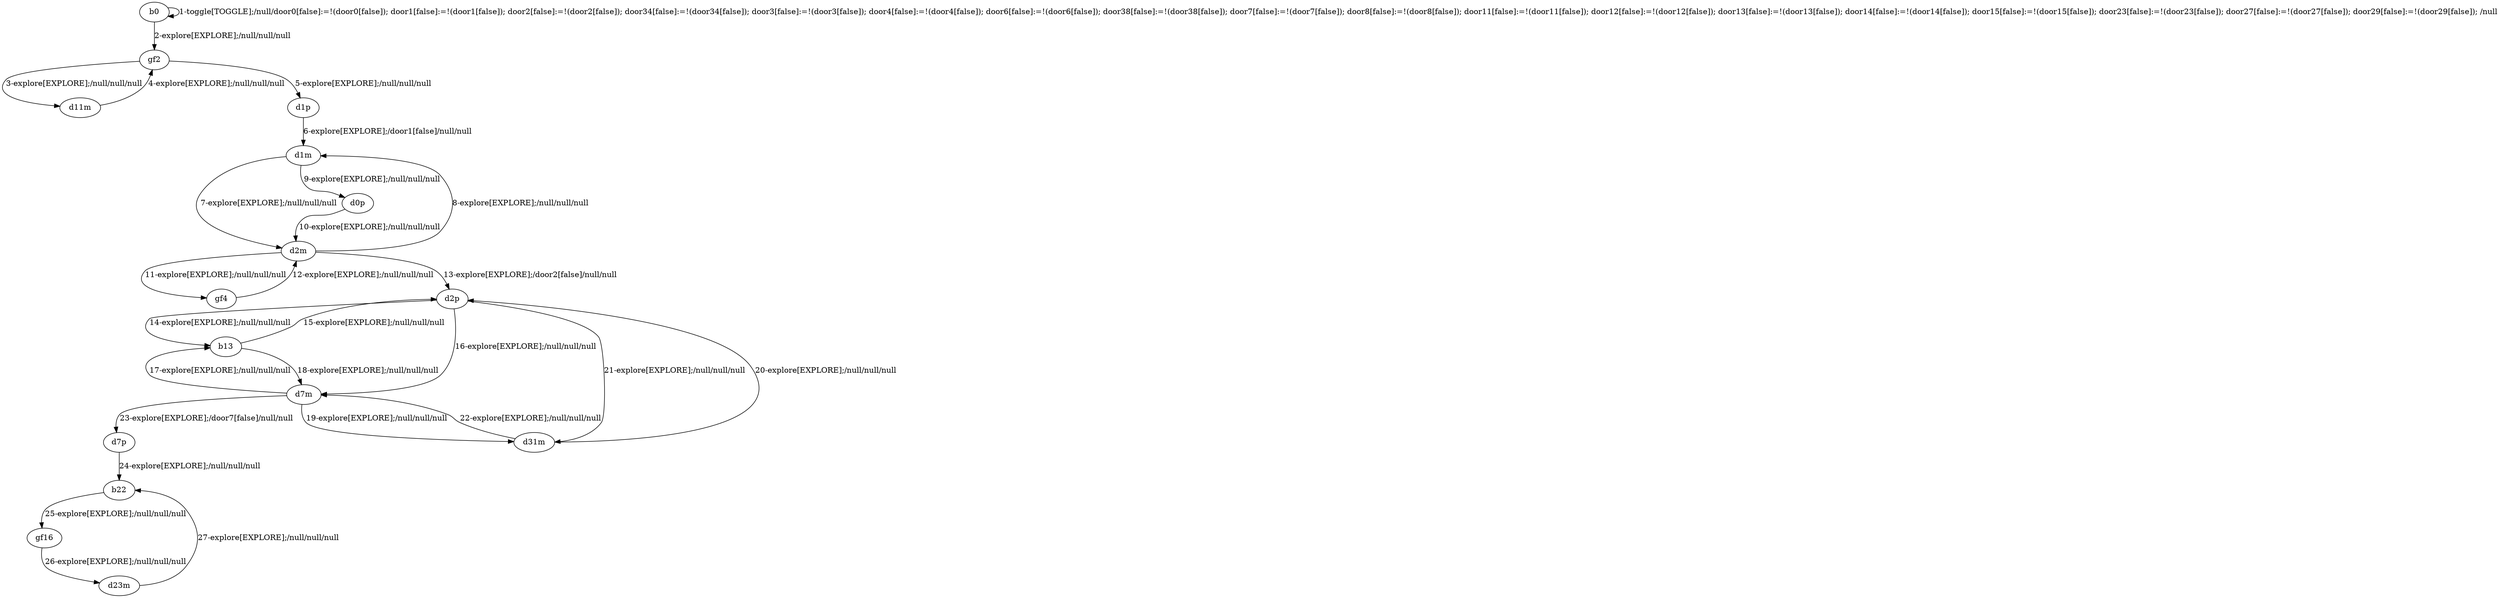 # Total number of goals covered by this test: 1
# b22 --> gf16

digraph g {
"b0" -> "b0" [label = "1-toggle[TOGGLE];/null/door0[false]:=!(door0[false]); door1[false]:=!(door1[false]); door2[false]:=!(door2[false]); door34[false]:=!(door34[false]); door3[false]:=!(door3[false]); door4[false]:=!(door4[false]); door6[false]:=!(door6[false]); door38[false]:=!(door38[false]); door7[false]:=!(door7[false]); door8[false]:=!(door8[false]); door11[false]:=!(door11[false]); door12[false]:=!(door12[false]); door13[false]:=!(door13[false]); door14[false]:=!(door14[false]); door15[false]:=!(door15[false]); door23[false]:=!(door23[false]); door27[false]:=!(door27[false]); door29[false]:=!(door29[false]); /null"];
"b0" -> "gf2" [label = "2-explore[EXPLORE];/null/null/null"];
"gf2" -> "d11m" [label = "3-explore[EXPLORE];/null/null/null"];
"d11m" -> "gf2" [label = "4-explore[EXPLORE];/null/null/null"];
"gf2" -> "d1p" [label = "5-explore[EXPLORE];/null/null/null"];
"d1p" -> "d1m" [label = "6-explore[EXPLORE];/door1[false]/null/null"];
"d1m" -> "d2m" [label = "7-explore[EXPLORE];/null/null/null"];
"d2m" -> "d1m" [label = "8-explore[EXPLORE];/null/null/null"];
"d1m" -> "d0p" [label = "9-explore[EXPLORE];/null/null/null"];
"d0p" -> "d2m" [label = "10-explore[EXPLORE];/null/null/null"];
"d2m" -> "gf4" [label = "11-explore[EXPLORE];/null/null/null"];
"gf4" -> "d2m" [label = "12-explore[EXPLORE];/null/null/null"];
"d2m" -> "d2p" [label = "13-explore[EXPLORE];/door2[false]/null/null"];
"d2p" -> "b13" [label = "14-explore[EXPLORE];/null/null/null"];
"b13" -> "d2p" [label = "15-explore[EXPLORE];/null/null/null"];
"d2p" -> "d7m" [label = "16-explore[EXPLORE];/null/null/null"];
"d7m" -> "b13" [label = "17-explore[EXPLORE];/null/null/null"];
"b13" -> "d7m" [label = "18-explore[EXPLORE];/null/null/null"];
"d7m" -> "d31m" [label = "19-explore[EXPLORE];/null/null/null"];
"d31m" -> "d2p" [label = "20-explore[EXPLORE];/null/null/null"];
"d2p" -> "d31m" [label = "21-explore[EXPLORE];/null/null/null"];
"d31m" -> "d7m" [label = "22-explore[EXPLORE];/null/null/null"];
"d7m" -> "d7p" [label = "23-explore[EXPLORE];/door7[false]/null/null"];
"d7p" -> "b22" [label = "24-explore[EXPLORE];/null/null/null"];
"b22" -> "gf16" [label = "25-explore[EXPLORE];/null/null/null"];
"gf16" -> "d23m" [label = "26-explore[EXPLORE];/null/null/null"];
"d23m" -> "b22" [label = "27-explore[EXPLORE];/null/null/null"];
}